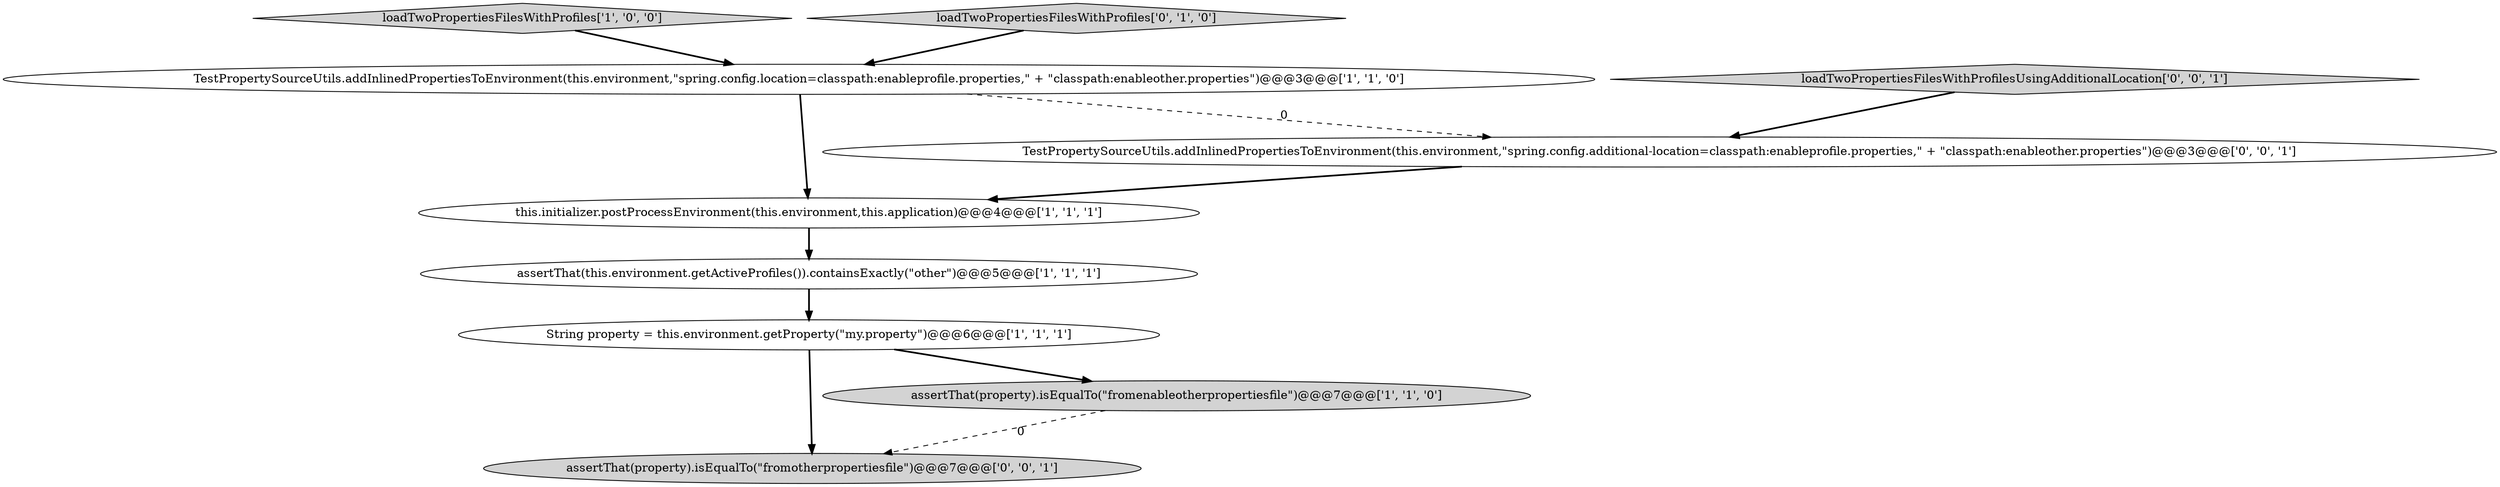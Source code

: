 digraph {
0 [style = filled, label = "loadTwoPropertiesFilesWithProfiles['1', '0', '0']", fillcolor = lightgray, shape = diamond image = "AAA0AAABBB1BBB"];
6 [style = filled, label = "loadTwoPropertiesFilesWithProfiles['0', '1', '0']", fillcolor = lightgray, shape = diamond image = "AAA0AAABBB2BBB"];
1 [style = filled, label = "TestPropertySourceUtils.addInlinedPropertiesToEnvironment(this.environment,\"spring.config.location=classpath:enableprofile.properties,\" + \"classpath:enableother.properties\")@@@3@@@['1', '1', '0']", fillcolor = white, shape = ellipse image = "AAA0AAABBB1BBB"];
4 [style = filled, label = "assertThat(this.environment.getActiveProfiles()).containsExactly(\"other\")@@@5@@@['1', '1', '1']", fillcolor = white, shape = ellipse image = "AAA0AAABBB1BBB"];
2 [style = filled, label = "this.initializer.postProcessEnvironment(this.environment,this.application)@@@4@@@['1', '1', '1']", fillcolor = white, shape = ellipse image = "AAA0AAABBB1BBB"];
9 [style = filled, label = "loadTwoPropertiesFilesWithProfilesUsingAdditionalLocation['0', '0', '1']", fillcolor = lightgray, shape = diamond image = "AAA0AAABBB3BBB"];
8 [style = filled, label = "assertThat(property).isEqualTo(\"fromotherpropertiesfile\")@@@7@@@['0', '0', '1']", fillcolor = lightgray, shape = ellipse image = "AAA0AAABBB3BBB"];
7 [style = filled, label = "TestPropertySourceUtils.addInlinedPropertiesToEnvironment(this.environment,\"spring.config.additional-location=classpath:enableprofile.properties,\" + \"classpath:enableother.properties\")@@@3@@@['0', '0', '1']", fillcolor = white, shape = ellipse image = "AAA0AAABBB3BBB"];
5 [style = filled, label = "assertThat(property).isEqualTo(\"fromenableotherpropertiesfile\")@@@7@@@['1', '1', '0']", fillcolor = lightgray, shape = ellipse image = "AAA0AAABBB1BBB"];
3 [style = filled, label = "String property = this.environment.getProperty(\"my.property\")@@@6@@@['1', '1', '1']", fillcolor = white, shape = ellipse image = "AAA0AAABBB1BBB"];
5->8 [style = dashed, label="0"];
6->1 [style = bold, label=""];
4->3 [style = bold, label=""];
3->5 [style = bold, label=""];
1->2 [style = bold, label=""];
1->7 [style = dashed, label="0"];
9->7 [style = bold, label=""];
2->4 [style = bold, label=""];
7->2 [style = bold, label=""];
0->1 [style = bold, label=""];
3->8 [style = bold, label=""];
}
